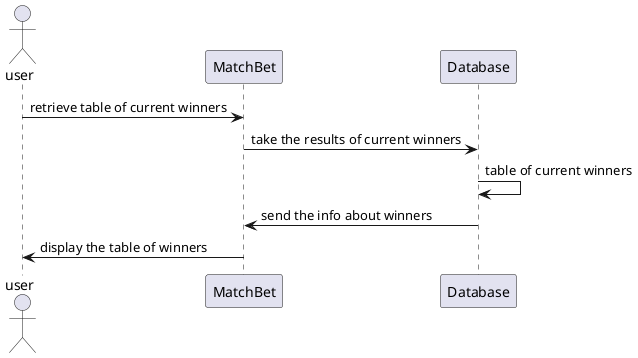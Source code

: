 @startuml
actor user as u
participant MatchBet as m
u -> m: retrieve table of current winners
m -> Database: take the results of current winners
Database -> Database: table of current winners
Database -> m: send the info about winners
m -> u: display the table of winners
@enduml